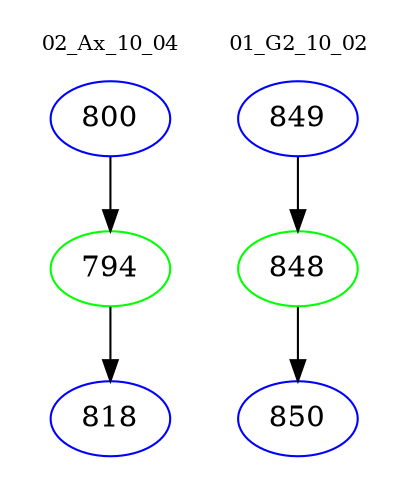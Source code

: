 digraph{
subgraph cluster_0 {
color = white
label = "02_Ax_10_04";
fontsize=10;
T0_800 [label="800", color="blue"]
T0_800 -> T0_794 [color="black"]
T0_794 [label="794", color="green"]
T0_794 -> T0_818 [color="black"]
T0_818 [label="818", color="blue"]
}
subgraph cluster_1 {
color = white
label = "01_G2_10_02";
fontsize=10;
T1_849 [label="849", color="blue"]
T1_849 -> T1_848 [color="black"]
T1_848 [label="848", color="green"]
T1_848 -> T1_850 [color="black"]
T1_850 [label="850", color="blue"]
}
}
